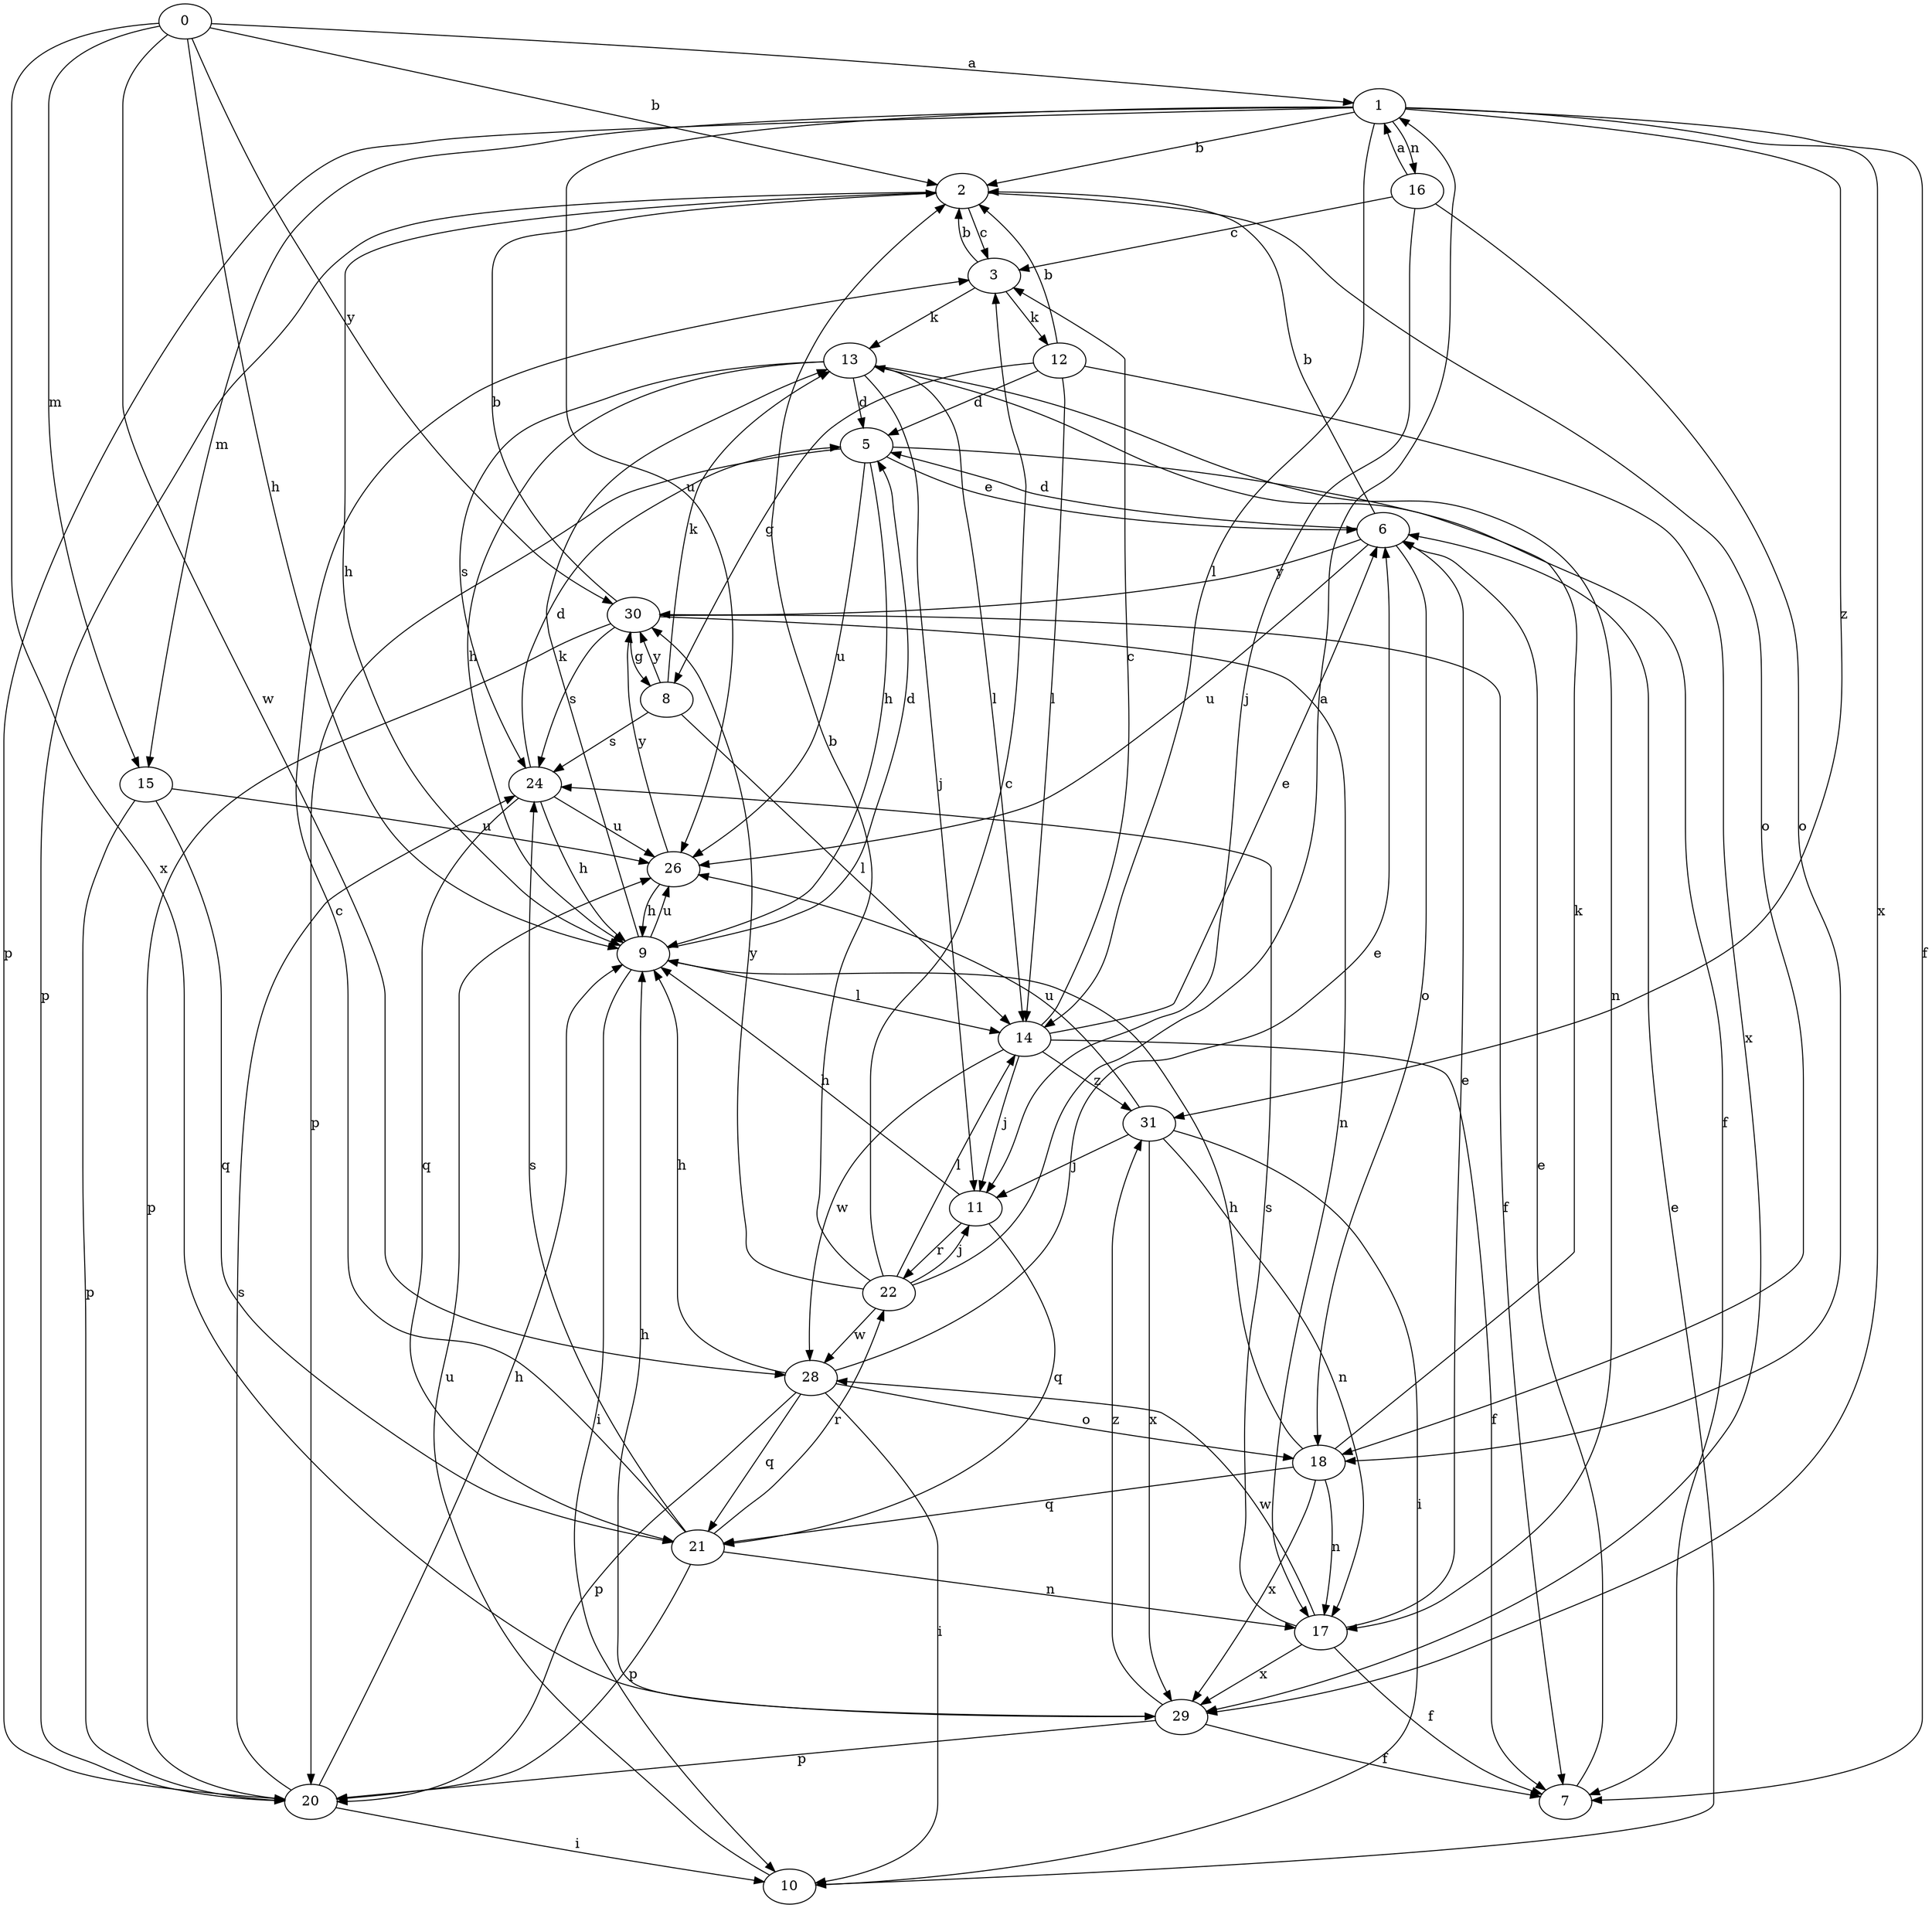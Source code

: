 strict digraph  {
0;
1;
2;
3;
5;
6;
7;
8;
9;
10;
11;
12;
13;
14;
15;
16;
17;
18;
20;
21;
22;
24;
26;
28;
29;
30;
31;
0 -> 1  [label=a];
0 -> 2  [label=b];
0 -> 9  [label=h];
0 -> 15  [label=m];
0 -> 28  [label=w];
0 -> 29  [label=x];
0 -> 30  [label=y];
1 -> 2  [label=b];
1 -> 7  [label=f];
1 -> 14  [label=l];
1 -> 15  [label=m];
1 -> 16  [label=n];
1 -> 20  [label=p];
1 -> 26  [label=u];
1 -> 29  [label=x];
1 -> 31  [label=z];
2 -> 3  [label=c];
2 -> 9  [label=h];
2 -> 18  [label=o];
2 -> 20  [label=p];
3 -> 2  [label=b];
3 -> 12  [label=k];
3 -> 13  [label=k];
5 -> 6  [label=e];
5 -> 7  [label=f];
5 -> 9  [label=h];
5 -> 20  [label=p];
5 -> 26  [label=u];
6 -> 2  [label=b];
6 -> 5  [label=d];
6 -> 18  [label=o];
6 -> 26  [label=u];
6 -> 30  [label=y];
7 -> 6  [label=e];
8 -> 13  [label=k];
8 -> 14  [label=l];
8 -> 24  [label=s];
8 -> 30  [label=y];
9 -> 5  [label=d];
9 -> 10  [label=i];
9 -> 13  [label=k];
9 -> 14  [label=l];
9 -> 26  [label=u];
10 -> 6  [label=e];
10 -> 26  [label=u];
11 -> 9  [label=h];
11 -> 21  [label=q];
11 -> 22  [label=r];
12 -> 2  [label=b];
12 -> 5  [label=d];
12 -> 8  [label=g];
12 -> 14  [label=l];
12 -> 29  [label=x];
13 -> 5  [label=d];
13 -> 9  [label=h];
13 -> 11  [label=j];
13 -> 14  [label=l];
13 -> 17  [label=n];
13 -> 24  [label=s];
14 -> 3  [label=c];
14 -> 6  [label=e];
14 -> 7  [label=f];
14 -> 11  [label=j];
14 -> 28  [label=w];
14 -> 31  [label=z];
15 -> 20  [label=p];
15 -> 21  [label=q];
15 -> 26  [label=u];
16 -> 1  [label=a];
16 -> 3  [label=c];
16 -> 11  [label=j];
16 -> 18  [label=o];
17 -> 6  [label=e];
17 -> 7  [label=f];
17 -> 24  [label=s];
17 -> 28  [label=w];
17 -> 29  [label=x];
18 -> 9  [label=h];
18 -> 13  [label=k];
18 -> 17  [label=n];
18 -> 21  [label=q];
18 -> 29  [label=x];
20 -> 9  [label=h];
20 -> 10  [label=i];
20 -> 24  [label=s];
21 -> 3  [label=c];
21 -> 17  [label=n];
21 -> 20  [label=p];
21 -> 22  [label=r];
21 -> 24  [label=s];
22 -> 1  [label=a];
22 -> 2  [label=b];
22 -> 3  [label=c];
22 -> 11  [label=j];
22 -> 14  [label=l];
22 -> 28  [label=w];
22 -> 30  [label=y];
24 -> 5  [label=d];
24 -> 9  [label=h];
24 -> 21  [label=q];
24 -> 26  [label=u];
26 -> 9  [label=h];
26 -> 30  [label=y];
28 -> 6  [label=e];
28 -> 9  [label=h];
28 -> 10  [label=i];
28 -> 18  [label=o];
28 -> 20  [label=p];
28 -> 21  [label=q];
29 -> 7  [label=f];
29 -> 9  [label=h];
29 -> 20  [label=p];
29 -> 31  [label=z];
30 -> 2  [label=b];
30 -> 7  [label=f];
30 -> 8  [label=g];
30 -> 17  [label=n];
30 -> 20  [label=p];
30 -> 24  [label=s];
31 -> 10  [label=i];
31 -> 11  [label=j];
31 -> 17  [label=n];
31 -> 26  [label=u];
31 -> 29  [label=x];
}
